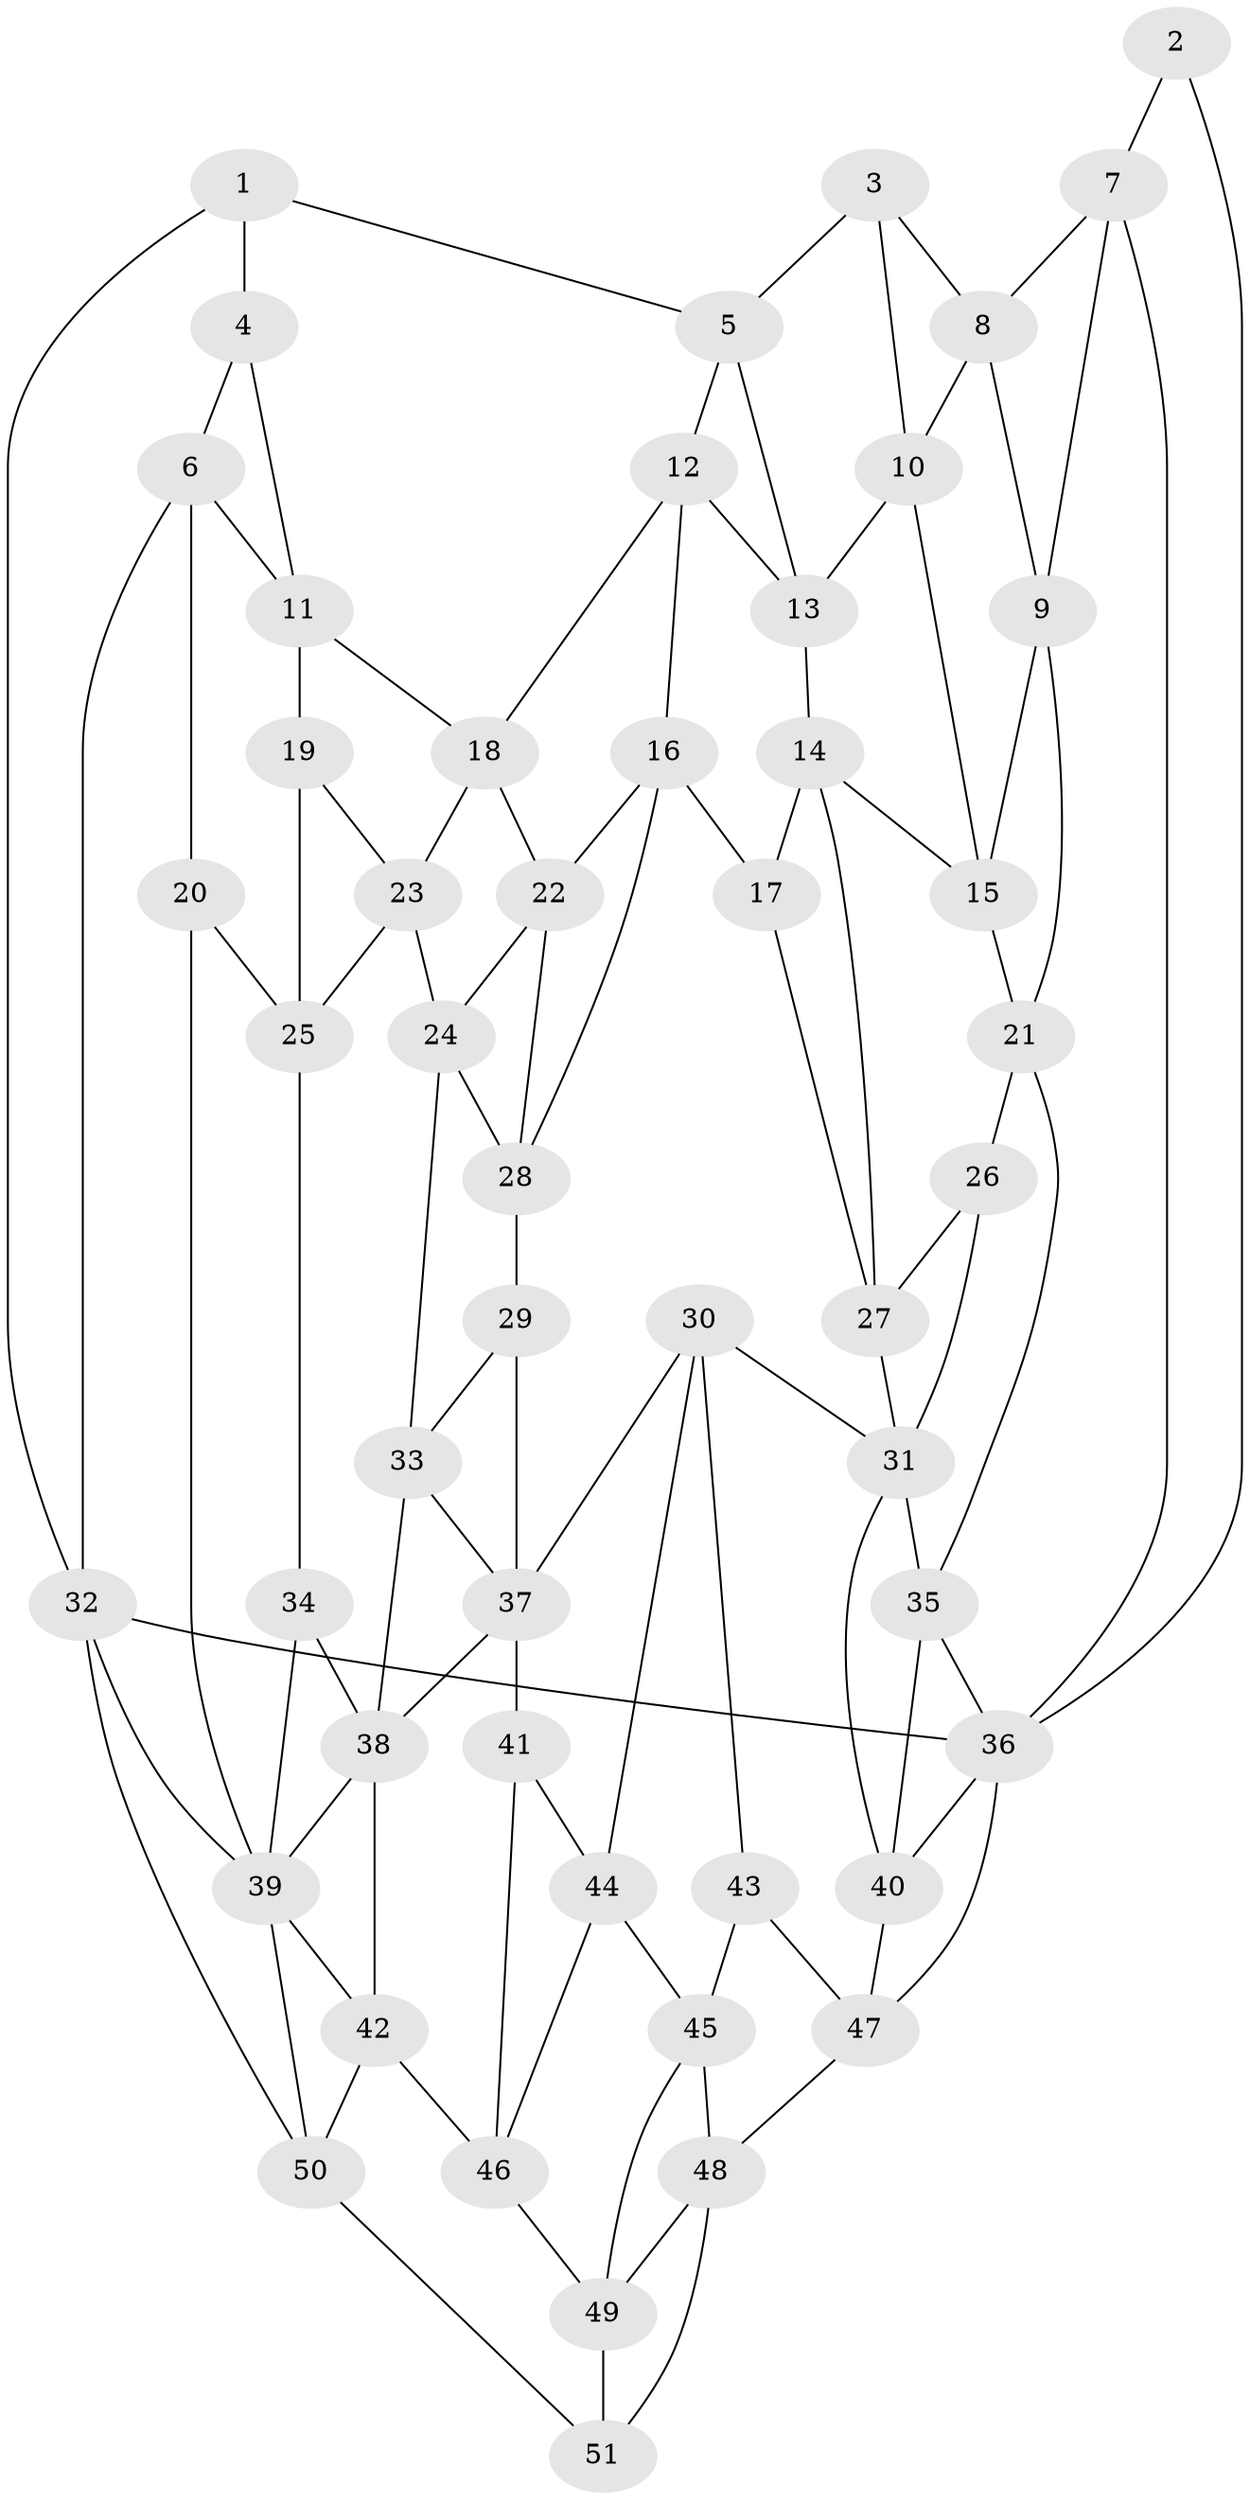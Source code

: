 // original degree distribution, {3: 0.0196078431372549, 4: 0.20588235294117646, 6: 0.18627450980392157, 5: 0.5882352941176471}
// Generated by graph-tools (version 1.1) at 2025/51/03/09/25 03:51:08]
// undirected, 51 vertices, 99 edges
graph export_dot {
graph [start="1"]
  node [color=gray90,style=filled];
  1;
  2;
  3;
  4;
  5;
  6;
  7;
  8;
  9;
  10;
  11;
  12;
  13;
  14;
  15;
  16;
  17;
  18;
  19;
  20;
  21;
  22;
  23;
  24;
  25;
  26;
  27;
  28;
  29;
  30;
  31;
  32;
  33;
  34;
  35;
  36;
  37;
  38;
  39;
  40;
  41;
  42;
  43;
  44;
  45;
  46;
  47;
  48;
  49;
  50;
  51;
  1 -- 4 [weight=2.0];
  1 -- 5 [weight=1.0];
  1 -- 32 [weight=1.0];
  2 -- 7 [weight=1.0];
  2 -- 36 [weight=1.0];
  3 -- 5 [weight=1.0];
  3 -- 8 [weight=1.0];
  3 -- 10 [weight=1.0];
  4 -- 6 [weight=1.0];
  4 -- 11 [weight=1.0];
  5 -- 12 [weight=1.0];
  5 -- 13 [weight=1.0];
  6 -- 11 [weight=1.0];
  6 -- 20 [weight=1.0];
  6 -- 32 [weight=1.0];
  7 -- 8 [weight=1.0];
  7 -- 9 [weight=1.0];
  7 -- 36 [weight=1.0];
  8 -- 9 [weight=1.0];
  8 -- 10 [weight=1.0];
  9 -- 15 [weight=1.0];
  9 -- 21 [weight=1.0];
  10 -- 13 [weight=1.0];
  10 -- 15 [weight=1.0];
  11 -- 18 [weight=1.0];
  11 -- 19 [weight=1.0];
  12 -- 13 [weight=1.0];
  12 -- 16 [weight=1.0];
  12 -- 18 [weight=1.0];
  13 -- 14 [weight=1.0];
  14 -- 15 [weight=1.0];
  14 -- 17 [weight=1.0];
  14 -- 27 [weight=1.0];
  15 -- 21 [weight=1.0];
  16 -- 17 [weight=1.0];
  16 -- 22 [weight=1.0];
  16 -- 28 [weight=1.0];
  17 -- 27 [weight=1.0];
  18 -- 22 [weight=1.0];
  18 -- 23 [weight=1.0];
  19 -- 23 [weight=1.0];
  19 -- 25 [weight=1.0];
  20 -- 25 [weight=1.0];
  20 -- 39 [weight=1.0];
  21 -- 26 [weight=1.0];
  21 -- 35 [weight=1.0];
  22 -- 24 [weight=1.0];
  22 -- 28 [weight=1.0];
  23 -- 24 [weight=1.0];
  23 -- 25 [weight=1.0];
  24 -- 28 [weight=1.0];
  24 -- 33 [weight=1.0];
  25 -- 34 [weight=1.0];
  26 -- 27 [weight=1.0];
  26 -- 31 [weight=1.0];
  27 -- 31 [weight=1.0];
  28 -- 29 [weight=1.0];
  29 -- 33 [weight=1.0];
  29 -- 37 [weight=1.0];
  30 -- 31 [weight=1.0];
  30 -- 37 [weight=1.0];
  30 -- 43 [weight=1.0];
  30 -- 44 [weight=1.0];
  31 -- 35 [weight=2.0];
  31 -- 40 [weight=1.0];
  32 -- 36 [weight=2.0];
  32 -- 39 [weight=1.0];
  32 -- 50 [weight=1.0];
  33 -- 37 [weight=1.0];
  33 -- 38 [weight=1.0];
  34 -- 38 [weight=2.0];
  34 -- 39 [weight=1.0];
  35 -- 36 [weight=1.0];
  35 -- 40 [weight=1.0];
  36 -- 40 [weight=1.0];
  36 -- 47 [weight=1.0];
  37 -- 38 [weight=1.0];
  37 -- 41 [weight=1.0];
  38 -- 39 [weight=1.0];
  38 -- 42 [weight=1.0];
  39 -- 42 [weight=1.0];
  39 -- 50 [weight=1.0];
  40 -- 47 [weight=1.0];
  41 -- 44 [weight=1.0];
  41 -- 46 [weight=1.0];
  42 -- 46 [weight=1.0];
  42 -- 50 [weight=1.0];
  43 -- 45 [weight=1.0];
  43 -- 47 [weight=1.0];
  44 -- 45 [weight=1.0];
  44 -- 46 [weight=1.0];
  45 -- 48 [weight=1.0];
  45 -- 49 [weight=1.0];
  46 -- 49 [weight=1.0];
  47 -- 48 [weight=1.0];
  48 -- 49 [weight=1.0];
  48 -- 51 [weight=1.0];
  49 -- 51 [weight=1.0];
  50 -- 51 [weight=1.0];
}
